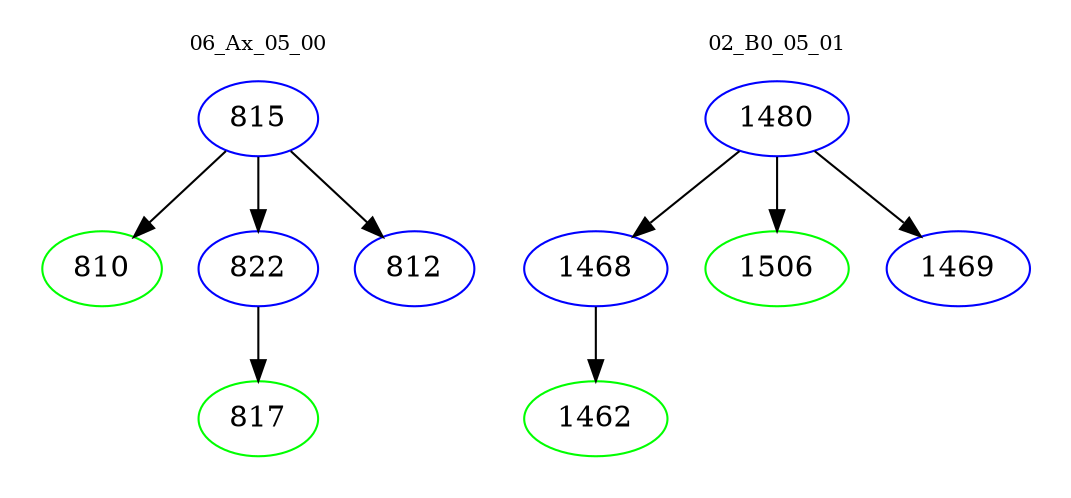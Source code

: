 digraph{
subgraph cluster_0 {
color = white
label = "06_Ax_05_00";
fontsize=10;
T0_815 [label="815", color="blue"]
T0_815 -> T0_810 [color="black"]
T0_810 [label="810", color="green"]
T0_815 -> T0_822 [color="black"]
T0_822 [label="822", color="blue"]
T0_822 -> T0_817 [color="black"]
T0_817 [label="817", color="green"]
T0_815 -> T0_812 [color="black"]
T0_812 [label="812", color="blue"]
}
subgraph cluster_1 {
color = white
label = "02_B0_05_01";
fontsize=10;
T1_1480 [label="1480", color="blue"]
T1_1480 -> T1_1468 [color="black"]
T1_1468 [label="1468", color="blue"]
T1_1468 -> T1_1462 [color="black"]
T1_1462 [label="1462", color="green"]
T1_1480 -> T1_1506 [color="black"]
T1_1506 [label="1506", color="green"]
T1_1480 -> T1_1469 [color="black"]
T1_1469 [label="1469", color="blue"]
}
}
